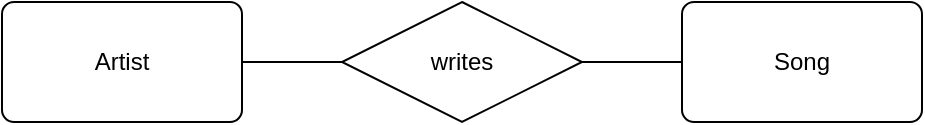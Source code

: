 <mxfile version="13.7.7" type="device"><diagram id="TxJk55Wxsk-UhWCl0xqG" name="Page-1"><mxGraphModel dx="1038" dy="684" grid="1" gridSize="10" guides="1" tooltips="1" connect="1" arrows="1" fold="1" page="1" pageScale="1" pageWidth="850" pageHeight="1100" math="0" shadow="0"><root><mxCell id="0"/><mxCell id="1" parent="0"/><mxCell id="8En5uyOy1bNS9IfwJ0VA-8" style="edgeStyle=orthogonalEdgeStyle;rounded=0;orthogonalLoop=1;jettySize=auto;html=1;endArrow=none;endFill=0;" parent="1" source="8En5uyOy1bNS9IfwJ0VA-4" target="8En5uyOy1bNS9IfwJ0VA-5" edge="1"><mxGeometry relative="1" as="geometry"/></mxCell><mxCell id="8En5uyOy1bNS9IfwJ0VA-4" value="writes" style="shape=rhombus;perimeter=rhombusPerimeter;whiteSpace=wrap;html=1;align=center;" parent="1" vertex="1"><mxGeometry x="340" y="320" width="120" height="60" as="geometry"/></mxCell><mxCell id="8En5uyOy1bNS9IfwJ0VA-5" value="Song" style="rounded=1;arcSize=10;whiteSpace=wrap;html=1;align=center;" parent="1" vertex="1"><mxGeometry x="510" y="320" width="120" height="60" as="geometry"/></mxCell><mxCell id="8En5uyOy1bNS9IfwJ0VA-7" style="edgeStyle=orthogonalEdgeStyle;rounded=0;orthogonalLoop=1;jettySize=auto;html=1;endArrow=none;endFill=0;" parent="1" source="8En5uyOy1bNS9IfwJ0VA-6" target="8En5uyOy1bNS9IfwJ0VA-4" edge="1"><mxGeometry relative="1" as="geometry"/></mxCell><mxCell id="8En5uyOy1bNS9IfwJ0VA-6" value="Artist" style="rounded=1;arcSize=10;whiteSpace=wrap;html=1;align=center;" parent="1" vertex="1"><mxGeometry x="170" y="320" width="120" height="60" as="geometry"/></mxCell></root></mxGraphModel></diagram></mxfile>